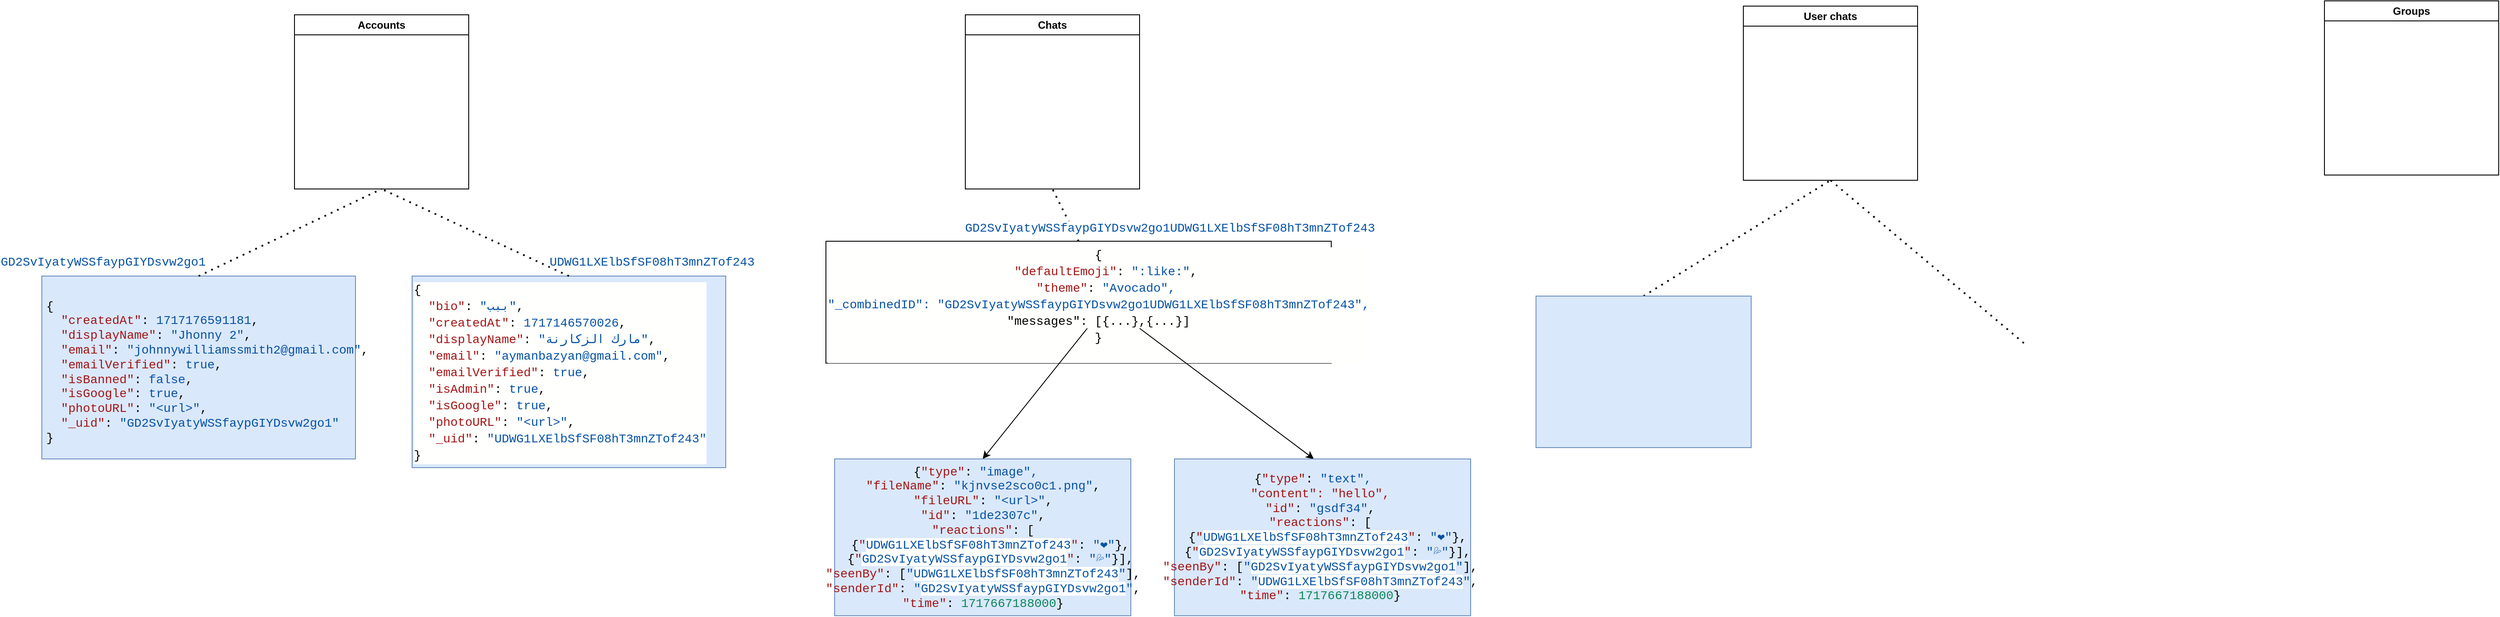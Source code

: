 <mxfile version="24.7.6">
  <diagram name="Page-1" id="WqYnbw336Vgzk6C8LJyL">
    <mxGraphModel dx="1313" dy="743" grid="0" gridSize="10" guides="1" tooltips="1" connect="1" arrows="1" fold="1" page="1" pageScale="1" pageWidth="1100" pageHeight="850" math="0" shadow="0">
      <root>
        <mxCell id="0" />
        <mxCell id="1" parent="0" />
        <mxCell id="OPfQIELOTpo9MT-wm4Nm-2" value="Accounts" style="swimlane;whiteSpace=wrap;html=1;" vertex="1" parent="1">
          <mxGeometry x="350" y="116" width="200" height="200" as="geometry" />
        </mxCell>
        <mxCell id="OPfQIELOTpo9MT-wm4Nm-3" value="User chats" style="swimlane;whiteSpace=wrap;html=1;startSize=23;" vertex="1" parent="1">
          <mxGeometry x="2013" y="106" width="200" height="200" as="geometry" />
        </mxCell>
        <mxCell id="OPfQIELOTpo9MT-wm4Nm-4" value="Chats" style="swimlane;whiteSpace=wrap;html=1;" vertex="1" parent="1">
          <mxGeometry x="1120" y="116" width="200" height="200" as="geometry" />
        </mxCell>
        <mxCell id="OPfQIELOTpo9MT-wm4Nm-5" value="Groups" style="swimlane;whiteSpace=wrap;html=1;" vertex="1" parent="1">
          <mxGeometry x="2680" y="100" width="200" height="200" as="geometry" />
        </mxCell>
        <UserObject label="&lt;div style=&quot;color: #000000;background-color: #fffffe;font-family: Consolas, &#39;Courier New&#39;, monospace;font-weight: normal;font-size: 14px;line-height: 19px;white-space: pre;&quot;&gt;&lt;div&gt;&lt;br&gt;&lt;/div&gt;&lt;/div&gt;" link="&lt;div style=&quot;color: #000000;background-color: #fffffe;font-family: Consolas, &#39;Courier New&#39;, monospace;font-weight: normal;font-size: 14px;line-height: 19px;white-space: pre;&quot;&gt;&lt;div&gt;&lt;span style=&quot;color: #000000;&quot;&gt;{&lt;/span&gt;&lt;/div&gt;&lt;div&gt;&lt;span style=&quot;color: #000000;&quot;&gt;&amp;nbsp;&amp;nbsp;&lt;/span&gt;&lt;span style=&quot;color: #a31515;&quot;&gt;&quot;createdAt&quot;&lt;/span&gt;&lt;span style=&quot;color: #000000;&quot;&gt;:&amp;nbsp;&lt;/span&gt;&lt;span style=&quot;color: #0451a5;&quot;&gt;&quot;1717176591181&quot;&lt;/span&gt;&lt;span style=&quot;color: #000000;&quot;&gt;,&lt;/span&gt;&lt;/div&gt;&lt;div&gt;&lt;span style=&quot;color: #000000;&quot;&gt;&amp;nbsp;&amp;nbsp;&lt;/span&gt;&lt;span style=&quot;color: #a31515;&quot;&gt;&quot;displayName&quot;&lt;/span&gt;&lt;span style=&quot;color: #000000;&quot;&gt;:&amp;nbsp;&lt;/span&gt;&lt;span style=&quot;color: #0451a5;&quot;&gt;&quot;Jhonny&amp;nbsp;2&quot;&lt;/span&gt;&lt;span style=&quot;color: #000000;&quot;&gt;,&lt;/span&gt;&lt;/div&gt;&lt;div&gt;&lt;span style=&quot;color: #000000;&quot;&gt;&amp;nbsp;&amp;nbsp;&lt;/span&gt;&lt;span style=&quot;color: #a31515;&quot;&gt;&quot;email&quot;&lt;/span&gt;&lt;span style=&quot;color: #000000;&quot;&gt;:&amp;nbsp;&lt;/span&gt;&lt;span style=&quot;color: #0451a5;&quot;&gt;&quot;johnnywilliamssmith2@gmail.com&quot;&lt;/span&gt;&lt;span style=&quot;color: #000000;&quot;&gt;,&lt;/span&gt;&lt;/div&gt;&lt;div&gt;&lt;span style=&quot;color: #000000;&quot;&gt;&amp;nbsp;&amp;nbsp;&lt;/span&gt;&lt;span style=&quot;color: #a31515;&quot;&gt;&quot;emailVerified&quot;&lt;/span&gt;&lt;span style=&quot;color: #000000;&quot;&gt;:&amp;nbsp;&lt;/span&gt;&lt;span style=&quot;color: #0451a5;&quot;&gt;true&lt;/span&gt;&lt;span style=&quot;color: #000000;&quot;&gt;,&lt;/span&gt;&lt;/div&gt;&lt;div&gt;&lt;span style=&quot;color: #000000;&quot;&gt;&amp;nbsp;&amp;nbsp;&lt;/span&gt;&lt;span style=&quot;color: #a31515;&quot;&gt;&quot;isBanned&quot;&lt;/span&gt;&lt;span style=&quot;color: #000000;&quot;&gt;:&amp;nbsp;&lt;/span&gt;&lt;span style=&quot;color: #0451a5;&quot;&gt;false&lt;/span&gt;&lt;span style=&quot;color: #000000;&quot;&gt;,&lt;/span&gt;&lt;/div&gt;&lt;div&gt;&lt;span style=&quot;color: #000000;&quot;&gt;&amp;nbsp;&amp;nbsp;&lt;/span&gt;&lt;span style=&quot;color: #a31515;&quot;&gt;&quot;isGoogle&quot;&lt;/span&gt;&lt;span style=&quot;color: #000000;&quot;&gt;:&amp;nbsp;&lt;/span&gt;&lt;span style=&quot;color: #0451a5;&quot;&gt;true&lt;/span&gt;&lt;span style=&quot;color: #000000;&quot;&gt;,&lt;/span&gt;&lt;/div&gt;&lt;div&gt;&lt;span style=&quot;color: #000000;&quot;&gt;&amp;nbsp;&amp;nbsp;&lt;/span&gt;&lt;span style=&quot;color: #a31515;&quot;&gt;&quot;photoURL&quot;&lt;/span&gt;&lt;span style=&quot;color: #000000;&quot;&gt;:&amp;nbsp;&lt;/span&gt;&lt;span style=&quot;color: #0451a5;&quot;&gt;&quot;https://firebasestorage.googleapis.com/v0/b/mezzenger-8000.appspot.com/o/profiles%2FGD2SvIyatyWSSfaypGIYDsvw2go1.png?alt=media&amp;amp;token=ecbca762-f73e-4871-9f93-d7c1f0c97d00&quot;&lt;/span&gt;&lt;span style=&quot;color: #000000;&quot;&gt;,&lt;/span&gt;&lt;/div&gt;&lt;div&gt;&lt;span style=&quot;color: #000000;&quot;&gt;&amp;nbsp;&amp;nbsp;&lt;/span&gt;&lt;span style=&quot;color: #a31515;&quot;&gt;&quot;searchable&quot;&lt;/span&gt;&lt;span style=&quot;color: #000000;&quot;&gt;:&amp;nbsp;[&lt;/span&gt;&lt;/div&gt;&lt;div&gt;&lt;span style=&quot;color: #000000;&quot;&gt;&amp;nbsp;&amp;nbsp;&amp;nbsp;&amp;nbsp;&lt;/span&gt;&lt;span style=&quot;color: #0451a5;&quot;&gt;&quot;jhonny&quot;&lt;/span&gt;&lt;span style=&quot;color: #000000;&quot;&gt;,&lt;/span&gt;&lt;/div&gt;&lt;div&gt;&lt;span style=&quot;color: #000000;&quot;&gt;&amp;nbsp;&amp;nbsp;&amp;nbsp;&amp;nbsp;&lt;/span&gt;&lt;span style=&quot;color: #0451a5;&quot;&gt;&quot;2&quot;&lt;/span&gt;&lt;span style=&quot;color: #000000;&quot;&gt;,&lt;/span&gt;&lt;/div&gt;&lt;div&gt;&lt;span style=&quot;color: #000000;&quot;&gt;&amp;nbsp;&amp;nbsp;&amp;nbsp;&amp;nbsp;&lt;/span&gt;&lt;span style=&quot;color: #0451a5;&quot;&gt;&quot;gd2sviyatywssfaypgiydsvw2go1&quot;&lt;/span&gt;&lt;/div&gt;&lt;div&gt;&lt;span style=&quot;color: #000000;&quot;&gt;&amp;nbsp;&amp;nbsp;],&lt;/span&gt;&lt;/div&gt;&lt;div&gt;&lt;span style=&quot;color: #000000;&quot;&gt;&amp;nbsp;&amp;nbsp;&lt;/span&gt;&lt;span style=&quot;color: #a31515;&quot;&gt;&quot;uid&quot;&lt;/span&gt;&lt;span style=&quot;color: #000000;&quot;&gt;:&amp;nbsp;&lt;/span&gt;&lt;span style=&quot;color: #0451a5;&quot;&gt;&quot;GD2SvIyatyWSSfaypGIYDsvw2go1&quot;&lt;/span&gt;&lt;/div&gt;&lt;div&gt;&lt;span style=&quot;color: #000000;&quot;&gt;}&lt;/span&gt;&lt;/div&gt;&lt;/div&gt;" id="OPfQIELOTpo9MT-wm4Nm-6">
          <mxCell style="text;whiteSpace=wrap;html=1;fillColor=#dae8fc;strokeColor=#6c8ebf;" vertex="1" parent="1">
            <mxGeometry x="60" y="416" width="360" height="210" as="geometry" />
          </mxCell>
        </UserObject>
        <mxCell id="OPfQIELOTpo9MT-wm4Nm-7" value="" style="endArrow=none;dashed=1;html=1;dashPattern=1 3;strokeWidth=2;rounded=0;entryX=0.5;entryY=1;entryDx=0;entryDy=0;exitX=0.5;exitY=0;exitDx=0;exitDy=0;" edge="1" parent="1" source="OPfQIELOTpo9MT-wm4Nm-6" target="OPfQIELOTpo9MT-wm4Nm-2">
          <mxGeometry width="50" height="50" relative="1" as="geometry">
            <mxPoint x="430" y="446" as="sourcePoint" />
            <mxPoint x="480" y="396" as="targetPoint" />
          </mxGeometry>
        </mxCell>
        <UserObject label="&lt;div style=&quot;color: #000000;background-color: #fffffe;font-family: Consolas, &#39;Courier New&#39;, monospace;font-weight: normal;font-size: 14px;line-height: 19px;white-space: pre;&quot;&gt;&lt;div style=&quot;line-height: 19px;&quot;&gt;&lt;div&gt;{&lt;/div&gt;&lt;div&gt;&amp;nbsp;&amp;nbsp;&lt;span style=&quot;color: rgb(163, 21, 21);&quot;&gt;&quot;bio&quot;&lt;/span&gt;:&amp;nbsp;&lt;span style=&quot;color: rgb(4, 81, 165);&quot;&gt;&quot;ببب&quot;&lt;/span&gt;,&lt;/div&gt;&lt;div&gt;&amp;nbsp;&amp;nbsp;&lt;span style=&quot;color: rgb(163, 21, 21);&quot;&gt;&quot;createdAt&quot;&lt;/span&gt;:&amp;nbsp;&lt;span style=&quot;color: rgb(4, 81, 165);&quot;&gt;1717146570026&lt;/span&gt;,&lt;/div&gt;&lt;div&gt;&amp;nbsp;&amp;nbsp;&lt;span style=&quot;color: rgb(163, 21, 21);&quot;&gt;&quot;displayName&quot;&lt;/span&gt;:&amp;nbsp;&lt;span style=&quot;color: rgb(4, 81, 165);&quot;&gt;&quot;مارك&amp;nbsp;الزكارنة&quot;&lt;/span&gt;,&lt;/div&gt;&lt;div&gt;&amp;nbsp;&amp;nbsp;&lt;span style=&quot;color: rgb(163, 21, 21);&quot;&gt;&quot;email&quot;&lt;/span&gt;:&amp;nbsp;&lt;span style=&quot;color: rgb(4, 81, 165);&quot;&gt;&quot;aymanbazyan@gmail.com&quot;&lt;/span&gt;,&lt;/div&gt;&lt;div&gt;&amp;nbsp;&amp;nbsp;&lt;span style=&quot;color: rgb(163, 21, 21);&quot;&gt;&quot;emailVerified&quot;&lt;/span&gt;:&amp;nbsp;&lt;span style=&quot;color: rgb(4, 81, 165);&quot;&gt;true&lt;/span&gt;,&lt;/div&gt;&lt;div&gt;&amp;nbsp;&amp;nbsp;&lt;span style=&quot;color: rgb(163, 21, 21);&quot;&gt;&quot;isAdmin&quot;&lt;/span&gt;:&amp;nbsp;&lt;span style=&quot;color: rgb(4, 81, 165);&quot;&gt;true&lt;/span&gt;,&lt;/div&gt;&lt;div&gt;&amp;nbsp;&amp;nbsp;&lt;span style=&quot;color: rgb(163, 21, 21);&quot;&gt;&quot;isGoogle&quot;&lt;/span&gt;:&amp;nbsp;&lt;span style=&quot;color: rgb(4, 81, 165);&quot;&gt;true&lt;/span&gt;,&lt;/div&gt;&lt;div&gt;&amp;nbsp;&amp;nbsp;&lt;span style=&quot;color: rgb(163, 21, 21);&quot;&gt;&quot;photoURL&quot;&lt;/span&gt;:&amp;nbsp;&lt;span style=&quot;color: rgb(4, 81, 165);&quot;&gt;&quot;&amp;lt;url&amp;gt;&quot;&lt;/span&gt;,&lt;/div&gt;&lt;div&gt;&amp;nbsp;&amp;nbsp;&lt;span style=&quot;color: rgb(163, 21, 21);&quot;&gt;&quot;_uid&quot;&lt;/span&gt;:&amp;nbsp;&lt;span style=&quot;color: rgb(4, 81, 165);&quot;&gt;&quot;UDWG1LXElbSfSF08hT3mnZTof243&quot;&lt;/span&gt;&lt;/div&gt;&lt;div&gt;}&lt;/div&gt;&lt;/div&gt;&lt;/div&gt;" link="data:page/id,WqYnbw336Vgzk6C8LJyL" id="OPfQIELOTpo9MT-wm4Nm-8">
          <mxCell style="text;whiteSpace=wrap;html=1;fillColor=#dae8fc;strokeColor=#6c8ebf;" vertex="1" parent="1">
            <mxGeometry x="485" y="416" width="360" height="220" as="geometry" />
          </mxCell>
        </UserObject>
        <mxCell id="OPfQIELOTpo9MT-wm4Nm-9" value="" style="endArrow=none;dashed=1;html=1;dashPattern=1 3;strokeWidth=2;rounded=0;entryX=0.5;entryY=1;entryDx=0;entryDy=0;exitX=0.5;exitY=0;exitDx=0;exitDy=0;" edge="1" parent="1" source="OPfQIELOTpo9MT-wm4Nm-8" target="OPfQIELOTpo9MT-wm4Nm-2">
          <mxGeometry width="50" height="50" relative="1" as="geometry">
            <mxPoint x="700" y="356" as="sourcePoint" />
            <mxPoint x="750" y="306" as="targetPoint" />
          </mxGeometry>
        </mxCell>
        <mxCell id="OPfQIELOTpo9MT-wm4Nm-10" value="&lt;span style=&quot;color: rgb(4, 81, 165); font-family: Consolas, &amp;quot;Courier New&amp;quot;, monospace; font-size: 14px; font-weight: 400; text-align: left; white-space-collapse: preserve; background-color: rgb(255, 255, 254);&quot;&gt;UDWG1LXElbSfSF08hT3mnZTof243&lt;/span&gt;" style="text;strokeColor=none;fillColor=none;html=1;fontSize=24;fontStyle=1;verticalAlign=middle;align=center;" vertex="1" parent="1">
          <mxGeometry x="710" y="376" width="100" height="40" as="geometry" />
        </mxCell>
        <mxCell id="OPfQIELOTpo9MT-wm4Nm-11" value="&lt;span style=&quot;color: rgb(4, 81, 165); font-family: Consolas, &amp;quot;Courier New&amp;quot;, monospace; font-size: 14px; font-weight: 400; text-align: left; white-space-collapse: preserve; background-color: rgb(255, 255, 254);&quot;&gt;GD2SvIyatyWSSfaypGIYDsvw2go1&lt;/span&gt;" style="text;strokeColor=none;fillColor=none;html=1;fontSize=24;fontStyle=1;verticalAlign=middle;align=center;" vertex="1" parent="1">
          <mxGeometry x="80" y="376" width="100" height="40" as="geometry" />
        </mxCell>
        <UserObject label="&lt;div style=&quot;color: #000000;background-color: #fffffe;font-family: Consolas, &#39;Courier New&#39;, monospace;font-weight: normal;font-size: 14px;line-height: 19px;white-space: pre;&quot;&gt;&lt;div style=&quot;line-height: 19px;&quot;&gt;&lt;div style=&quot;text-align: center;&quot;&gt;{&lt;/div&gt;&lt;div style=&quot;text-align: center;&quot;&gt;&amp;nbsp;&amp;nbsp;&lt;span style=&quot;color: rgb(163, 21, 21);&quot;&gt;&quot;defaultEmoji&quot;&lt;/span&gt;:&amp;nbsp;&lt;span style=&quot;color: rgb(4, 81, 165);&quot;&gt;&quot;:like:&quot;&lt;/span&gt;,&lt;/div&gt;&lt;div style=&quot;text-align: center;&quot;&gt;&amp;nbsp;&amp;nbsp;&lt;span style=&quot;color: rgb(163, 21, 21);&quot;&gt;&quot;theme&quot;&lt;/span&gt;:&amp;nbsp;&lt;span style=&quot;color: rgb(4, 81, 165);&quot;&gt;&quot;Avocado&quot;,&lt;br&gt;&quot;_combinedID&quot;: &quot;&lt;/span&gt;&lt;span style=&quot;color: rgb(4, 81, 165); text-align: left;&quot;&gt;GD2SvIyatyWSSfaypGIYDsvw2go1&lt;/span&gt;&lt;span style=&quot;color: rgb(4, 81, 165); text-align: left;&quot;&gt;UDWG1LXElbSfSF08hT3mnZTof243&lt;/span&gt;&lt;span style=&quot;color: rgb(4, 81, 165);&quot;&gt;&quot;,&lt;/span&gt;&lt;/div&gt;&lt;div style=&quot;text-align: center;&quot;&gt;&lt;span class=&quot;hljs-attr&quot;&gt;&quot;messages&quot;&lt;/span&gt;&lt;span class=&quot;hljs-punctuation&quot;&gt;:&lt;/span&gt; &lt;span class=&quot;hljs-punctuation&quot;&gt;[&lt;/span&gt;{...},{...}]&lt;/div&gt;&lt;div style=&quot;text-align: center;&quot;&gt;}&lt;/div&gt;&lt;div style=&quot;text-align: center;&quot;&gt;&lt;br&gt;&lt;/div&gt;&lt;/div&gt;&lt;/div&gt;" link="&lt;div style=&quot;color: #000000;background-color: #fffffe;font-family: Consolas, &#39;Courier New&#39;, monospace;font-weight: normal;font-size: 14px;line-height: 19px;white-space: pre;&quot;&gt;&lt;div&gt;&lt;span style=&quot;color: #000000;&quot;&gt;{&lt;/span&gt;&lt;/div&gt;&lt;div&gt;&lt;span style=&quot;color: #000000;&quot;&gt;&amp;nbsp;&amp;nbsp;&lt;/span&gt;&lt;span style=&quot;color: #a31515;&quot;&gt;&quot;createdAt&quot;&lt;/span&gt;&lt;span style=&quot;color: #000000;&quot;&gt;:&amp;nbsp;&lt;/span&gt;&lt;span style=&quot;color: #0451a5;&quot;&gt;&quot;1717176591181&quot;&lt;/span&gt;&lt;span style=&quot;color: #000000;&quot;&gt;,&lt;/span&gt;&lt;/div&gt;&lt;div&gt;&lt;span style=&quot;color: #000000;&quot;&gt;&amp;nbsp;&amp;nbsp;&lt;/span&gt;&lt;span style=&quot;color: #a31515;&quot;&gt;&quot;displayName&quot;&lt;/span&gt;&lt;span style=&quot;color: #000000;&quot;&gt;:&amp;nbsp;&lt;/span&gt;&lt;span style=&quot;color: #0451a5;&quot;&gt;&quot;Jhonny&amp;nbsp;2&quot;&lt;/span&gt;&lt;span style=&quot;color: #000000;&quot;&gt;,&lt;/span&gt;&lt;/div&gt;&lt;div&gt;&lt;span style=&quot;color: #000000;&quot;&gt;&amp;nbsp;&amp;nbsp;&lt;/span&gt;&lt;span style=&quot;color: #a31515;&quot;&gt;&quot;email&quot;&lt;/span&gt;&lt;span style=&quot;color: #000000;&quot;&gt;:&amp;nbsp;&lt;/span&gt;&lt;span style=&quot;color: #0451a5;&quot;&gt;&quot;johnnywilliamssmith2@gmail.com&quot;&lt;/span&gt;&lt;span style=&quot;color: #000000;&quot;&gt;,&lt;/span&gt;&lt;/div&gt;&lt;div&gt;&lt;span style=&quot;color: #000000;&quot;&gt;&amp;nbsp;&amp;nbsp;&lt;/span&gt;&lt;span style=&quot;color: #a31515;&quot;&gt;&quot;emailVerified&quot;&lt;/span&gt;&lt;span style=&quot;color: #000000;&quot;&gt;:&amp;nbsp;&lt;/span&gt;&lt;span style=&quot;color: #0451a5;&quot;&gt;true&lt;/span&gt;&lt;span style=&quot;color: #000000;&quot;&gt;,&lt;/span&gt;&lt;/div&gt;&lt;div&gt;&lt;span style=&quot;color: #000000;&quot;&gt;&amp;nbsp;&amp;nbsp;&lt;/span&gt;&lt;span style=&quot;color: #a31515;&quot;&gt;&quot;isBanned&quot;&lt;/span&gt;&lt;span style=&quot;color: #000000;&quot;&gt;:&amp;nbsp;&lt;/span&gt;&lt;span style=&quot;color: #0451a5;&quot;&gt;false&lt;/span&gt;&lt;span style=&quot;color: #000000;&quot;&gt;,&lt;/span&gt;&lt;/div&gt;&lt;div&gt;&lt;span style=&quot;color: #000000;&quot;&gt;&amp;nbsp;&amp;nbsp;&lt;/span&gt;&lt;span style=&quot;color: #a31515;&quot;&gt;&quot;isGoogle&quot;&lt;/span&gt;&lt;span style=&quot;color: #000000;&quot;&gt;:&amp;nbsp;&lt;/span&gt;&lt;span style=&quot;color: #0451a5;&quot;&gt;true&lt;/span&gt;&lt;span style=&quot;color: #000000;&quot;&gt;,&lt;/span&gt;&lt;/div&gt;&lt;div&gt;&lt;span style=&quot;color: #000000;&quot;&gt;&amp;nbsp;&amp;nbsp;&lt;/span&gt;&lt;span style=&quot;color: #a31515;&quot;&gt;&quot;photoURL&quot;&lt;/span&gt;&lt;span style=&quot;color: #000000;&quot;&gt;:&amp;nbsp;&lt;/span&gt;&lt;span style=&quot;color: #0451a5;&quot;&gt;&quot;https://firebasestorage.googleapis.com/v0/b/mezzenger-8000.appspot.com/o/profiles%2FGD2SvIyatyWSSfaypGIYDsvw2go1.png?alt=media&amp;amp;token=ecbca762-f73e-4871-9f93-d7c1f0c97d00&quot;&lt;/span&gt;&lt;span style=&quot;color: #000000;&quot;&gt;,&lt;/span&gt;&lt;/div&gt;&lt;div&gt;&lt;span style=&quot;color: #000000;&quot;&gt;&amp;nbsp;&amp;nbsp;&lt;/span&gt;&lt;span style=&quot;color: #a31515;&quot;&gt;&quot;searchable&quot;&lt;/span&gt;&lt;span style=&quot;color: #000000;&quot;&gt;:&amp;nbsp;[&lt;/span&gt;&lt;/div&gt;&lt;div&gt;&lt;span style=&quot;color: #000000;&quot;&gt;&amp;nbsp;&amp;nbsp;&amp;nbsp;&amp;nbsp;&lt;/span&gt;&lt;span style=&quot;color: #0451a5;&quot;&gt;&quot;jhonny&quot;&lt;/span&gt;&lt;span style=&quot;color: #000000;&quot;&gt;,&lt;/span&gt;&lt;/div&gt;&lt;div&gt;&lt;span style=&quot;color: #000000;&quot;&gt;&amp;nbsp;&amp;nbsp;&amp;nbsp;&amp;nbsp;&lt;/span&gt;&lt;span style=&quot;color: #0451a5;&quot;&gt;&quot;2&quot;&lt;/span&gt;&lt;span style=&quot;color: #000000;&quot;&gt;,&lt;/span&gt;&lt;/div&gt;&lt;div&gt;&lt;span style=&quot;color: #000000;&quot;&gt;&amp;nbsp;&amp;nbsp;&amp;nbsp;&amp;nbsp;&lt;/span&gt;&lt;span style=&quot;color: #0451a5;&quot;&gt;&quot;gd2sviyatywssfaypgiydsvw2go1&quot;&lt;/span&gt;&lt;/div&gt;&lt;div&gt;&lt;span style=&quot;color: #000000;&quot;&gt;&amp;nbsp;&amp;nbsp;],&lt;/span&gt;&lt;/div&gt;&lt;div&gt;&lt;span style=&quot;color: #000000;&quot;&gt;&amp;nbsp;&amp;nbsp;&lt;/span&gt;&lt;span style=&quot;color: #a31515;&quot;&gt;&quot;uid&quot;&lt;/span&gt;&lt;span style=&quot;color: #000000;&quot;&gt;:&amp;nbsp;&lt;/span&gt;&lt;span style=&quot;color: #0451a5;&quot;&gt;&quot;GD2SvIyatyWSSfaypGIYDsvw2go1&quot;&lt;/span&gt;&lt;/div&gt;&lt;div&gt;&lt;span style=&quot;color: #000000;&quot;&gt;}&lt;/span&gt;&lt;/div&gt;&lt;/div&gt;" id="OPfQIELOTpo9MT-wm4Nm-12">
          <mxCell style="text;whiteSpace=wrap;html=1;fillColor=default;strokeColor=default;" vertex="1" parent="1">
            <mxGeometry x="960" y="376" width="580" height="140" as="geometry" />
          </mxCell>
        </UserObject>
        <mxCell id="OPfQIELOTpo9MT-wm4Nm-13" value="" style="endArrow=none;dashed=1;html=1;dashPattern=1 3;strokeWidth=2;rounded=0;entryX=0.5;entryY=1;entryDx=0;entryDy=0;exitX=0.5;exitY=0;exitDx=0;exitDy=0;" edge="1" parent="1" source="OPfQIELOTpo9MT-wm4Nm-12" target="OPfQIELOTpo9MT-wm4Nm-4">
          <mxGeometry width="50" height="50" relative="1" as="geometry">
            <mxPoint x="1220" y="416" as="sourcePoint" />
            <mxPoint x="1050" y="246" as="targetPoint" />
          </mxGeometry>
        </mxCell>
        <mxCell id="OPfQIELOTpo9MT-wm4Nm-17" value="&lt;span style=&quot;font-family: Consolas, &amp;quot;Courier New&amp;quot;, monospace; font-size: 14px; white-space: pre; background-color: rgb(255, 255, 254); color: rgb(4, 81, 165); text-align: left;&quot;&gt;GD2SvIyatyWSSfaypGIYDsvw2go1&lt;/span&gt;&lt;span style=&quot;font-family: Consolas, &amp;quot;Courier New&amp;quot;, monospace; font-size: 14px; white-space: pre; background-color: rgb(255, 255, 254); color: rgb(4, 81, 165); text-align: left;&quot;&gt;UDWG1LXElbSfSF08hT3mnZTof243&lt;/span&gt;" style="text;html=1;align=center;verticalAlign=middle;whiteSpace=wrap;rounded=0;" vertex="1" parent="1">
          <mxGeometry x="1140" y="346" width="430" height="30" as="geometry" />
        </mxCell>
        <mxCell id="OPfQIELOTpo9MT-wm4Nm-25" value="" style="endArrow=classic;html=1;rounded=0;entryX=0.5;entryY=0;entryDx=0;entryDy=0;" edge="1" parent="1" target="OPfQIELOTpo9MT-wm4Nm-29">
          <mxGeometry width="50" height="50" relative="1" as="geometry">
            <mxPoint x="1260" y="476" as="sourcePoint" />
            <mxPoint x="1170" y="656" as="targetPoint" />
            <Array as="points">
              <mxPoint x="1260" y="476" />
            </Array>
          </mxGeometry>
        </mxCell>
        <mxCell id="OPfQIELOTpo9MT-wm4Nm-26" value="" style="endArrow=classic;html=1;rounded=0;" edge="1" parent="1">
          <mxGeometry width="50" height="50" relative="1" as="geometry">
            <mxPoint x="1320" y="476" as="sourcePoint" />
            <mxPoint x="1520" y="626" as="targetPoint" />
            <Array as="points">
              <mxPoint x="1320" y="476" />
            </Array>
          </mxGeometry>
        </mxCell>
        <mxCell id="OPfQIELOTpo9MT-wm4Nm-29" value="" style="rounded=0;whiteSpace=wrap;html=1;fillColor=#dae8fc;strokeColor=#6c8ebf;" vertex="1" parent="1">
          <mxGeometry x="970" y="626" width="340" height="180" as="geometry" />
        </mxCell>
        <mxCell id="OPfQIELOTpo9MT-wm4Nm-30" value="&lt;div style=&quot;font-family: Consolas, &amp;quot;Courier New&amp;quot;, monospace; font-size: 14px; white-space: pre;&quot;&gt;{&lt;span style=&quot;background-color: initial; color: rgb(163, 21, 21);&quot;&gt;&quot;type&quot;&lt;/span&gt;&lt;span style=&quot;background-color: initial;&quot;&gt;:&amp;nbsp;&lt;/span&gt;&lt;span style=&quot;background-color: initial; color: rgb(4, 81, 165);&quot;&gt;&quot;image&quot;,&lt;/span&gt;&lt;/div&gt;&lt;div style=&quot;font-family: Consolas, &amp;quot;Courier New&amp;quot;, monospace; font-size: 14px; white-space: pre;&quot;&gt;&amp;nbsp;&amp;nbsp;&lt;span style=&quot;color: rgb(163, 21, 21);&quot;&gt;&quot;fileName&quot;&lt;/span&gt;:&amp;nbsp;&lt;span style=&quot;color: rgb(4, 81, 165);&quot;&gt;&quot;kjnvse2sco0c1.png&quot;&lt;/span&gt;,&lt;/div&gt;&lt;div style=&quot;font-family: Consolas, &amp;quot;Courier New&amp;quot;, monospace; font-size: 14px; white-space: pre;&quot;&gt;&amp;nbsp;&amp;nbsp;&lt;span style=&quot;color: rgb(163, 21, 21);&quot;&gt;&quot;fileURL&quot;&lt;/span&gt;:&amp;nbsp;&lt;span style=&quot;color: rgb(4, 81, 165);&quot;&gt;&quot;&amp;lt;url&amp;gt;&quot;&lt;/span&gt;,&lt;/div&gt;&lt;div style=&quot;font-family: Consolas, &amp;quot;Courier New&amp;quot;, monospace; font-size: 14px; white-space: pre;&quot;&gt;&amp;nbsp;&amp;nbsp;&lt;span style=&quot;color: rgb(163, 21, 21);&quot;&gt;&quot;id&quot;&lt;/span&gt;:&amp;nbsp;&lt;span style=&quot;color: rgb(4, 81, 165);&quot;&gt;&quot;1de2307c&quot;&lt;/span&gt;,&lt;/div&gt;&lt;div style=&quot;font-family: Consolas, &amp;quot;Courier New&amp;quot;, monospace; font-size: 14px; white-space: pre;&quot;&gt;&amp;nbsp;&amp;nbsp;&lt;span style=&quot;color: rgb(163, 21, 21);&quot;&gt;&quot;reactions&quot;&lt;/span&gt;:&amp;nbsp;[&lt;/div&gt;&lt;div style=&quot;font-family: Consolas, &amp;quot;Courier New&amp;quot;, monospace; font-size: 14px; white-space: pre;&quot;&gt;&amp;nbsp;&amp;nbsp;&amp;nbsp;&amp;nbsp;{&lt;span style=&quot;background-color: initial; color: rgb(163, 21, 21);&quot;&gt;&quot;&lt;/span&gt;&lt;span style=&quot;color: rgb(4, 81, 165); text-align: left; background-color: rgb(255, 255, 254);&quot;&gt;UDWG1LXElbSfSF08hT3mnZTof243&lt;/span&gt;&lt;span style=&quot;background-color: initial; color: rgb(163, 21, 21);&quot;&gt;&quot;&lt;/span&gt;&lt;span style=&quot;background-color: initial;&quot;&gt;:&amp;nbsp;&lt;/span&gt;&lt;span style=&quot;background-color: initial; color: rgb(4, 81, 165);&quot;&gt;&quot;❤️&quot;&lt;/span&gt;&lt;span style=&quot;background-color: initial;&quot;&gt;},&lt;/span&gt;&lt;/div&gt;&lt;div style=&quot;font-family: Consolas, &amp;quot;Courier New&amp;quot;, monospace; font-size: 14px; white-space: pre;&quot;&gt;&amp;nbsp;&amp;nbsp;&amp;nbsp;&amp;nbsp;{&lt;span style=&quot;background-color: initial; color: rgb(163, 21, 21);&quot;&gt;&quot;&lt;/span&gt;&lt;span style=&quot;color: rgb(4, 81, 165); text-align: left; background-color: rgb(255, 255, 254);&quot;&gt;GD2SvIyatyWSSfaypGIYDsvw2go1&lt;/span&gt;&lt;span style=&quot;background-color: initial; color: rgb(163, 21, 21);&quot;&gt;&quot;&lt;/span&gt;&lt;span style=&quot;background-color: initial;&quot;&gt;:&amp;nbsp;&lt;/span&gt;&lt;span style=&quot;background-color: initial; color: rgb(4, 81, 165);&quot;&gt;&quot;💦&quot;&lt;/span&gt;&lt;span style=&quot;background-color: initial;&quot;&gt;}&lt;/span&gt;&lt;span style=&quot;background-color: initial;&quot;&gt;],&lt;/span&gt;&lt;/div&gt;&lt;div style=&quot;font-family: Consolas, &amp;quot;Courier New&amp;quot;, monospace; font-size: 14px; white-space: pre;&quot;&gt;&amp;nbsp;&amp;nbsp;&lt;span style=&quot;color: rgb(163, 21, 21);&quot;&gt;&quot;seenBy&quot;&lt;/span&gt;:&amp;nbsp;[&lt;span style=&quot;background-color: initial; color: rgb(4, 81, 165);&quot;&gt;&quot;&lt;/span&gt;&lt;span style=&quot;color: rgb(4, 81, 165); text-align: left; background-color: rgb(255, 255, 254);&quot;&gt;UDWG1LXElbSfSF08hT3mnZTof243&lt;/span&gt;&lt;span style=&quot;background-color: initial; color: rgb(4, 81, 165);&quot;&gt;&quot;&lt;/span&gt;&lt;span style=&quot;background-color: initial;&quot;&gt;],&lt;/span&gt;&lt;/div&gt;&lt;div style=&quot;font-family: Consolas, &amp;quot;Courier New&amp;quot;, monospace; font-size: 14px; white-space: pre;&quot;&gt;&amp;nbsp;&amp;nbsp;&lt;span style=&quot;color: rgb(163, 21, 21);&quot;&gt;&quot;senderId&quot;&lt;/span&gt;:&amp;nbsp;&lt;span style=&quot;color: rgb(4, 81, 165);&quot;&gt;&quot;&lt;/span&gt;&lt;span style=&quot;color: rgb(4, 81, 165); text-align: left; background-color: rgb(255, 255, 254);&quot;&gt;GD2SvIyatyWSSfaypGIYDsvw2go1&lt;/span&gt;&lt;span style=&quot;color: rgb(4, 81, 165);&quot;&gt;&quot;&lt;/span&gt;,&lt;/div&gt;&lt;div style=&quot;font-family: Consolas, &amp;quot;Courier New&amp;quot;, monospace; font-size: 14px; white-space: pre;&quot;&gt;&amp;nbsp;&amp;nbsp;&lt;span style=&quot;color: rgb(163, 21, 21);&quot;&gt;&quot;time&quot;&lt;/span&gt;:&amp;nbsp;&lt;span style=&quot;color: rgb(9, 134, 88);&quot;&gt;1717667188000&lt;/span&gt;&lt;span style=&quot;background-color: initial;&quot;&gt;}&lt;/span&gt;&lt;/div&gt;" style="text;html=1;align=center;verticalAlign=middle;whiteSpace=wrap;rounded=0;" vertex="1" parent="1">
          <mxGeometry x="962.5" y="626" width="337.5" height="180" as="geometry" />
        </mxCell>
        <mxCell id="OPfQIELOTpo9MT-wm4Nm-36" value="" style="rounded=0;whiteSpace=wrap;html=1;fillColor=#dae8fc;strokeColor=#6c8ebf;" vertex="1" parent="1">
          <mxGeometry x="1360" y="626" width="340" height="180" as="geometry" />
        </mxCell>
        <mxCell id="OPfQIELOTpo9MT-wm4Nm-37" value="&lt;div style=&quot;font-family: Consolas, &amp;quot;Courier New&amp;quot;, monospace; font-size: 14px; white-space: pre;&quot;&gt;{&lt;span style=&quot;background-color: initial; color: rgb(163, 21, 21);&quot;&gt;&quot;type&quot;&lt;/span&gt;&lt;span style=&quot;background-color: initial;&quot;&gt;:&amp;nbsp;&lt;/span&gt;&lt;span style=&quot;background-color: initial; color: rgb(4, 81, 165);&quot;&gt;&quot;text&quot;,&lt;/span&gt;&lt;/div&gt;&lt;div style=&quot;font-family: Consolas, &amp;quot;Courier New&amp;quot;, monospace; font-size: 14px; white-space: pre;&quot;&gt;&amp;nbsp;&amp;nbsp;&lt;font color=&quot;#a31515&quot;&gt;&quot;content&quot;: &quot;hello&quot;,&lt;/font&gt;&lt;/div&gt;&lt;div style=&quot;font-family: Consolas, &amp;quot;Courier New&amp;quot;, monospace; font-size: 14px; white-space: pre;&quot;&gt;&amp;nbsp;&amp;nbsp;&lt;span style=&quot;color: rgb(163, 21, 21);&quot;&gt;&quot;id&quot;&lt;/span&gt;:&amp;nbsp;&lt;span style=&quot;color: rgb(4, 81, 165);&quot;&gt;&quot;gsdf34&quot;&lt;/span&gt;,&lt;/div&gt;&lt;div style=&quot;font-family: Consolas, &amp;quot;Courier New&amp;quot;, monospace; font-size: 14px; white-space: pre;&quot;&gt;&amp;nbsp;&amp;nbsp;&lt;span style=&quot;color: rgb(163, 21, 21);&quot;&gt;&quot;reactions&quot;&lt;/span&gt;:&amp;nbsp;[&lt;/div&gt;&lt;div style=&quot;font-family: Consolas, &amp;quot;Courier New&amp;quot;, monospace; font-size: 14px; white-space: pre;&quot;&gt;&amp;nbsp;&amp;nbsp;&amp;nbsp;&amp;nbsp;{&lt;span style=&quot;background-color: initial; color: rgb(163, 21, 21);&quot;&gt;&quot;&lt;/span&gt;&lt;span style=&quot;color: rgb(4, 81, 165); text-align: left; background-color: rgb(255, 255, 254);&quot;&gt;UDWG1LXElbSfSF08hT3mnZTof243&lt;/span&gt;&lt;span style=&quot;background-color: initial; color: rgb(163, 21, 21);&quot;&gt;&quot;&lt;/span&gt;&lt;span style=&quot;background-color: initial;&quot;&gt;:&amp;nbsp;&lt;/span&gt;&lt;span style=&quot;background-color: initial; color: rgb(4, 81, 165);&quot;&gt;&quot;❤️&quot;&lt;/span&gt;&lt;span style=&quot;background-color: initial;&quot;&gt;},&lt;/span&gt;&lt;/div&gt;&lt;div style=&quot;font-family: Consolas, &amp;quot;Courier New&amp;quot;, monospace; font-size: 14px; white-space: pre;&quot;&gt;&amp;nbsp;&amp;nbsp;&amp;nbsp;&amp;nbsp;{&lt;span style=&quot;background-color: initial; color: rgb(163, 21, 21);&quot;&gt;&quot;&lt;/span&gt;&lt;span style=&quot;color: rgb(4, 81, 165); text-align: left; background-color: rgb(255, 255, 254);&quot;&gt;GD2SvIyatyWSSfaypGIYDsvw2go1&lt;/span&gt;&lt;span style=&quot;background-color: initial; color: rgb(163, 21, 21);&quot;&gt;&quot;&lt;/span&gt;&lt;span style=&quot;background-color: initial;&quot;&gt;:&amp;nbsp;&lt;/span&gt;&lt;span style=&quot;background-color: initial; color: rgb(4, 81, 165);&quot;&gt;&quot;💦&quot;&lt;/span&gt;&lt;span style=&quot;background-color: initial;&quot;&gt;}&lt;/span&gt;&lt;span style=&quot;background-color: initial;&quot;&gt;],&lt;/span&gt;&lt;/div&gt;&lt;div style=&quot;font-family: Consolas, &amp;quot;Courier New&amp;quot;, monospace; font-size: 14px; white-space: pre;&quot;&gt;&amp;nbsp;&amp;nbsp;&lt;span style=&quot;color: rgb(163, 21, 21);&quot;&gt;&quot;seenBy&quot;&lt;/span&gt;:&amp;nbsp;[&lt;span style=&quot;background-color: initial; color: rgb(4, 81, 165);&quot;&gt;&quot;&lt;/span&gt;&lt;span style=&quot;color: rgb(4, 81, 165); text-align: left; background-color: rgb(255, 255, 254);&quot;&gt;GD2SvIyatyWSSfaypGIYDsvw2go1&lt;/span&gt;&lt;span style=&quot;background-color: initial; color: rgb(4, 81, 165);&quot;&gt;&quot;&lt;/span&gt;&lt;span style=&quot;background-color: initial;&quot;&gt;],&lt;/span&gt;&lt;/div&gt;&lt;div style=&quot;font-family: Consolas, &amp;quot;Courier New&amp;quot;, monospace; font-size: 14px; white-space: pre;&quot;&gt;&amp;nbsp;&amp;nbsp;&lt;span style=&quot;color: rgb(163, 21, 21);&quot;&gt;&quot;senderId&quot;&lt;/span&gt;:&amp;nbsp;&lt;span style=&quot;color: rgb(4, 81, 165);&quot;&gt;&quot;&lt;/span&gt;&lt;span style=&quot;color: rgb(4, 81, 165); text-align: left; background-color: rgb(255, 255, 254);&quot;&gt;UDWG1LXElbSfSF08hT3mnZTof243&lt;/span&gt;&lt;span style=&quot;color: rgb(4, 81, 165);&quot;&gt;&quot;&lt;/span&gt;,&lt;/div&gt;&lt;div style=&quot;font-family: Consolas, &amp;quot;Courier New&amp;quot;, monospace; font-size: 14px; white-space: pre;&quot;&gt;&amp;nbsp;&amp;nbsp;&lt;span style=&quot;color: rgb(163, 21, 21);&quot;&gt;&quot;time&quot;&lt;/span&gt;:&amp;nbsp;&lt;span style=&quot;color: rgb(9, 134, 88);&quot;&gt;1717667188000&lt;/span&gt;&lt;span style=&quot;background-color: initial;&quot;&gt;}&lt;/span&gt;&lt;/div&gt;" style="text;html=1;align=center;verticalAlign=middle;whiteSpace=wrap;rounded=0;" vertex="1" parent="1">
          <mxGeometry x="1350" y="626" width="337.5" height="180" as="geometry" />
        </mxCell>
        <mxCell id="OPfQIELOTpo9MT-wm4Nm-38" value="&lt;div style=&quot;font-family: Consolas, &amp;quot;Courier New&amp;quot;, monospace; font-size: 14px; text-align: left; white-space: pre;&quot;&gt;{&lt;/div&gt;&lt;div style=&quot;font-family: Consolas, &amp;quot;Courier New&amp;quot;, monospace; font-size: 14px; text-align: left; white-space: pre;&quot;&gt;&amp;nbsp;&amp;nbsp;&lt;span style=&quot;color: rgb(163, 21, 21);&quot;&gt;&quot;createdAt&quot;&lt;/span&gt;:&amp;nbsp;&lt;span style=&quot;color: rgb(4, 81, 165);&quot;&gt;1717176591181&lt;/span&gt;,&lt;/div&gt;&lt;div style=&quot;font-family: Consolas, &amp;quot;Courier New&amp;quot;, monospace; font-size: 14px; text-align: left; white-space: pre;&quot;&gt;&amp;nbsp;&amp;nbsp;&lt;span style=&quot;color: rgb(163, 21, 21);&quot;&gt;&quot;displayName&quot;&lt;/span&gt;:&amp;nbsp;&lt;span style=&quot;color: rgb(4, 81, 165);&quot;&gt;&quot;Jhonny&amp;nbsp;2&quot;&lt;/span&gt;,&lt;/div&gt;&lt;div style=&quot;font-family: Consolas, &amp;quot;Courier New&amp;quot;, monospace; font-size: 14px; text-align: left; white-space: pre;&quot;&gt;&amp;nbsp;&amp;nbsp;&lt;span style=&quot;color: rgb(163, 21, 21);&quot;&gt;&quot;email&quot;&lt;/span&gt;:&amp;nbsp;&lt;span style=&quot;color: rgb(4, 81, 165);&quot;&gt;&quot;johnnywilliamssmith2@gmail.com&quot;&lt;/span&gt;,&lt;/div&gt;&lt;div style=&quot;font-family: Consolas, &amp;quot;Courier New&amp;quot;, monospace; font-size: 14px; text-align: left; white-space: pre;&quot;&gt;&amp;nbsp;&amp;nbsp;&lt;span style=&quot;color: rgb(163, 21, 21);&quot;&gt;&quot;emailVerified&quot;&lt;/span&gt;:&amp;nbsp;&lt;span style=&quot;color: rgb(4, 81, 165);&quot;&gt;true&lt;/span&gt;,&lt;/div&gt;&lt;div style=&quot;font-family: Consolas, &amp;quot;Courier New&amp;quot;, monospace; font-size: 14px; text-align: left; white-space: pre;&quot;&gt;&amp;nbsp;&amp;nbsp;&lt;span style=&quot;color: rgb(163, 21, 21);&quot;&gt;&quot;isBanned&quot;&lt;/span&gt;:&amp;nbsp;&lt;span style=&quot;color: rgb(4, 81, 165);&quot;&gt;false&lt;/span&gt;,&lt;/div&gt;&lt;div style=&quot;font-family: Consolas, &amp;quot;Courier New&amp;quot;, monospace; font-size: 14px; text-align: left; white-space: pre;&quot;&gt;&amp;nbsp;&amp;nbsp;&lt;span style=&quot;color: rgb(163, 21, 21);&quot;&gt;&quot;isGoogle&quot;&lt;/span&gt;:&amp;nbsp;&lt;span style=&quot;color: rgb(4, 81, 165);&quot;&gt;true&lt;/span&gt;,&lt;/div&gt;&lt;div style=&quot;font-family: Consolas, &amp;quot;Courier New&amp;quot;, monospace; font-size: 14px; text-align: left; white-space: pre;&quot;&gt;&amp;nbsp;&amp;nbsp;&lt;span style=&quot;color: rgb(163, 21, 21);&quot;&gt;&quot;photoURL&quot;&lt;/span&gt;:&amp;nbsp;&lt;span style=&quot;color: rgb(4, 81, 165);&quot;&gt;&quot;&amp;lt;url&amp;gt;&quot;&lt;/span&gt;,&lt;/div&gt;&lt;div style=&quot;font-family: Consolas, &amp;quot;Courier New&amp;quot;, monospace; font-size: 14px; text-align: left; white-space: pre;&quot;&gt;&amp;nbsp;&amp;nbsp;&lt;span style=&quot;color: rgb(163, 21, 21);&quot;&gt;&quot;_uid&quot;&lt;/span&gt;:&amp;nbsp;&lt;span style=&quot;color: rgb(4, 81, 165);&quot;&gt;&quot;GD2SvIyatyWSSfaypGIYDsvw2go1&quot;&lt;/span&gt;&lt;/div&gt;&lt;div style=&quot;font-family: Consolas, &amp;quot;Courier New&amp;quot;, monospace; font-size: 14px; text-align: left; white-space: pre;&quot;&gt;}&lt;/div&gt;" style="text;html=1;align=center;verticalAlign=middle;whiteSpace=wrap;rounded=0;" vertex="1" parent="1">
          <mxGeometry x="40" y="406" width="420" height="240" as="geometry" />
        </mxCell>
        <mxCell id="OPfQIELOTpo9MT-wm4Nm-42" value="" style="endArrow=none;dashed=1;html=1;dashPattern=1 3;strokeWidth=2;rounded=0;entryX=0.5;entryY=1;entryDx=0;entryDy=0;exitX=0.5;exitY=0;exitDx=0;exitDy=0;" edge="1" parent="1" source="OPfQIELOTpo9MT-wm4Nm-44" target="OPfQIELOTpo9MT-wm4Nm-3">
          <mxGeometry width="50" height="50" relative="1" as="geometry">
            <mxPoint x="1829" y="454" as="sourcePoint" />
            <mxPoint x="2108" y="414" as="targetPoint" />
          </mxGeometry>
        </mxCell>
        <mxCell id="OPfQIELOTpo9MT-wm4Nm-43" value="" style="endArrow=none;dashed=1;html=1;dashPattern=1 3;strokeWidth=2;rounded=0;entryX=0.5;entryY=1;entryDx=0;entryDy=0;" edge="1" parent="1" target="OPfQIELOTpo9MT-wm4Nm-3">
          <mxGeometry width="50" height="50" relative="1" as="geometry">
            <mxPoint x="2335" y="493" as="sourcePoint" />
            <mxPoint x="2015" y="391" as="targetPoint" />
          </mxGeometry>
        </mxCell>
        <mxCell id="OPfQIELOTpo9MT-wm4Nm-44" value="" style="rounded=0;whiteSpace=wrap;html=1;fillColor=#dae8fc;strokeColor=#6c8ebf;" vertex="1" parent="1">
          <mxGeometry x="1775" y="439" width="247" height="174" as="geometry" />
        </mxCell>
      </root>
    </mxGraphModel>
  </diagram>
</mxfile>
